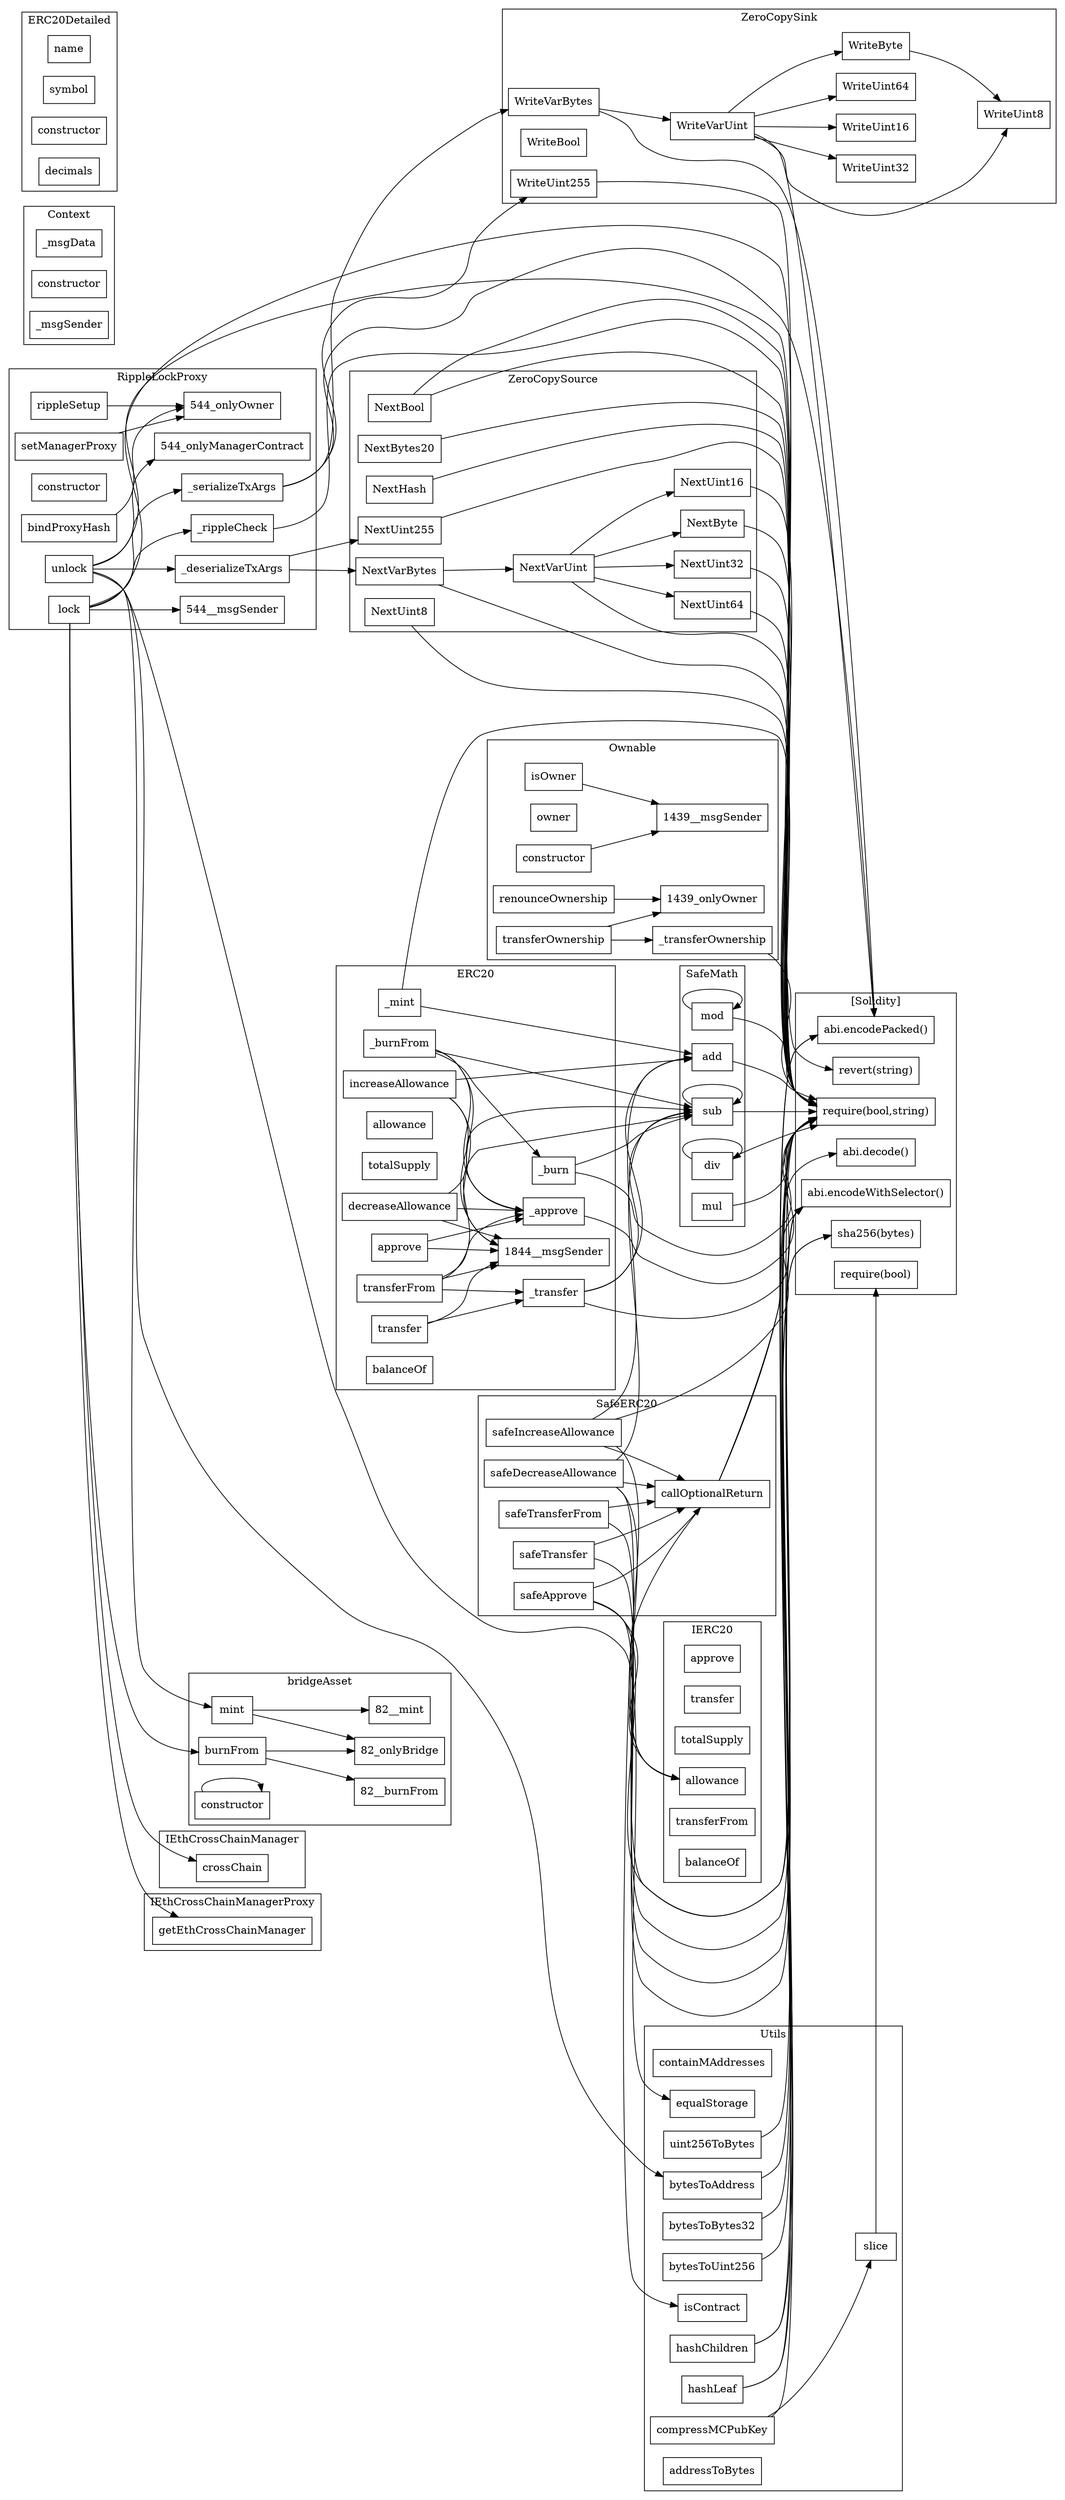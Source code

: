 strict digraph {
rankdir="LR"
node [shape=box]
subgraph cluster_2720_IERC20 {
label = "IERC20"
"2720_approve" [label="approve"]
"2720_transfer" [label="transfer"]
"2720_totalSupply" [label="totalSupply"]
"2720_allowance" [label="allowance"]
"2720_transferFrom" [label="transferFrom"]
"2720_balanceOf" [label="balanceOf"]
}subgraph cluster_2464_Context {
label = "Context"
"2464__msgData" [label="_msgData"]
"2464_constructor" [label="constructor"]
"2464__msgSender" [label="_msgSender"]
}subgraph cluster_544_RippleLockProxy {
label = "RippleLockProxy"
"544__deserializeTxArgs" [label="_deserializeTxArgs"]
"544__serializeTxArgs" [label="_serializeTxArgs"]
"544_unlock" [label="unlock"]
"544_rippleSetup" [label="rippleSetup"]
"544_constructor" [label="constructor"]
"544_setManagerProxy" [label="setManagerProxy"]
"544_bindProxyHash" [label="bindProxyHash"]
"544__rippleCheck" [label="_rippleCheck"]
"544_lock" [label="lock"]
"544_unlock" -> "544__deserializeTxArgs"
"544_unlock" -> "544_onlyManagerContract"
"544_setManagerProxy" -> "544_onlyOwner"
"544_rippleSetup" -> "544_onlyOwner"
"544_lock" -> "544__serializeTxArgs"
"544_lock" -> "544__rippleCheck"
"544_lock" -> "544__msgSender"
"544_bindProxyHash" -> "544_onlyOwner"
}subgraph cluster_2437_Utils {
label = "Utils"
"2437_containMAddresses" [label="containMAddresses"]
"2437_isContract" [label="isContract"]
"2437_bytesToAddress" [label="bytesToAddress"]
"2437_uint256ToBytes" [label="uint256ToBytes"]
"2437_hashLeaf" [label="hashLeaf"]
"2437_bytesToBytes32" [label="bytesToBytes32"]
"2437_slice" [label="slice"]
"2437_equalStorage" [label="equalStorage"]
"2437_hashChildren" [label="hashChildren"]
"2437_bytesToUint256" [label="bytesToUint256"]
"2437_compressMCPubKey" [label="compressMCPubKey"]
"2437_addressToBytes" [label="addressToBytes"]
"2437_compressMCPubKey" -> "2437_slice"
}subgraph cluster_2119_SafeERC20 {
label = "SafeERC20"
"2119_safeTransferFrom" [label="safeTransferFrom"]
"2119_safeDecreaseAllowance" [label="safeDecreaseAllowance"]
"2119_safeTransfer" [label="safeTransfer"]
"2119_safeApprove" [label="safeApprove"]
"2119_callOptionalReturn" [label="callOptionalReturn"]
"2119_safeIncreaseAllowance" [label="safeIncreaseAllowance"]
"2119_safeDecreaseAllowance" -> "2119_callOptionalReturn"
"2119_safeTransfer" -> "2119_callOptionalReturn"
"2119_safeApprove" -> "2119_callOptionalReturn"
"2119_safeTransferFrom" -> "2119_callOptionalReturn"
"2119_safeIncreaseAllowance" -> "2119_callOptionalReturn"
}subgraph cluster_1321_ZeroCopySource {
label = "ZeroCopySource"
"1321_NextUint64" [label="NextUint64"]
"1321_NextUint8" [label="NextUint8"]
"1321_NextVarBytes" [label="NextVarBytes"]
"1321_NextVarUint" [label="NextVarUint"]
"1321_NextUint32" [label="NextUint32"]
"1321_NextBytes20" [label="NextBytes20"]
"1321_NextByte" [label="NextByte"]
"1321_NextUint16" [label="NextUint16"]
"1321_NextHash" [label="NextHash"]
"1321_NextBool" [label="NextBool"]
"1321_NextUint255" [label="NextUint255"]
"1321_NextVarUint" -> "1321_NextUint64"
"1321_NextVarUint" -> "1321_NextUint16"
"1321_NextVarUint" -> "1321_NextUint32"
"1321_NextVarUint" -> "1321_NextByte"
"1321_NextVarBytes" -> "1321_NextVarUint"
}subgraph cluster_1902_ERC20Detailed {
label = "ERC20Detailed"
"1902_name" [label="name"]
"1902_symbol" [label="symbol"]
"1902_constructor" [label="constructor"]
"1902_decimals" [label="decimals"]
}subgraph cluster_560_IEthCrossChainManager {
label = "IEthCrossChainManager"
"560_crossChain" [label="crossChain"]
}subgraph cluster_82_bridgeAsset {
label = "bridgeAsset"
"82_burnFrom" [label="burnFrom"]
"82_mint" [label="mint"]
"82_constructor" [label="constructor"]
"82_burnFrom" -> "82__burnFrom"
"82_mint" -> "82_onlyBridge"
"82_burnFrom" -> "82_onlyBridge"
"82_mint" -> "82__mint"
"82_constructor" -> "82_constructor"
}subgraph cluster_1844_ERC20 {
label = "ERC20"
"1844_transferFrom" [label="transferFrom"]
"1844_approve" [label="approve"]
"1844_increaseAllowance" [label="increaseAllowance"]
"1844_allowance" [label="allowance"]
"1844_totalSupply" [label="totalSupply"]
"1844__burn" [label="_burn"]
"1844_decreaseAllowance" [label="decreaseAllowance"]
"1844__mint" [label="_mint"]
"1844_transfer" [label="transfer"]
"1844__burnFrom" [label="_burnFrom"]
"1844__transfer" [label="_transfer"]
"1844__approve" [label="_approve"]
"1844_balanceOf" [label="balanceOf"]
"1844_approve" -> "1844__msgSender"
"1844_increaseAllowance" -> "1844__approve"
"1844_transferFrom" -> "1844__approve"
"1844_decreaseAllowance" -> "1844__approve"
"1844_increaseAllowance" -> "1844__msgSender"
"1844_transferFrom" -> "1844__transfer"
"1844_transfer" -> "1844__msgSender"
"1844_decreaseAllowance" -> "1844__msgSender"
"1844__burnFrom" -> "1844__msgSender"
"1844_transferFrom" -> "1844__msgSender"
"1844__burnFrom" -> "1844__approve"
"1844_transfer" -> "1844__transfer"
"1844__burnFrom" -> "1844__burn"
"1844_approve" -> "1844__approve"
}subgraph cluster_568_IEthCrossChainManagerProxy {
label = "IEthCrossChainManagerProxy"
"568_getEthCrossChainManager" [label="getEthCrossChainManager"]
}subgraph cluster_2651_SafeMath {
label = "SafeMath"
"2651_mod" [label="mod"]
"2651_add" [label="add"]
"2651_sub" [label="sub"]
"2651_div" [label="div"]
"2651_mul" [label="mul"]
"2651_mod" -> "2651_mod"
"2651_sub" -> "2651_sub"
"2651_div" -> "2651_div"
}subgraph cluster_765_ZeroCopySink {
label = "ZeroCopySink"
"765_WriteUint8" [label="WriteUint8"]
"765_WriteByte" [label="WriteByte"]
"765_WriteVarBytes" [label="WriteVarBytes"]
"765_WriteUint32" [label="WriteUint32"]
"765_WriteBool" [label="WriteBool"]
"765_WriteUint255" [label="WriteUint255"]
"765_WriteUint16" [label="WriteUint16"]
"765_WriteUint64" [label="WriteUint64"]
"765_WriteVarUint" [label="WriteVarUint"]
"765_WriteByte" -> "765_WriteUint8"
"765_WriteVarBytes" -> "765_WriteVarUint"
"765_WriteVarUint" -> "765_WriteByte"
"765_WriteVarUint" -> "765_WriteUint32"
"765_WriteVarUint" -> "765_WriteUint16"
"765_WriteVarUint" -> "765_WriteUint64"
"765_WriteVarUint" -> "765_WriteUint8"
}subgraph cluster_1439_Ownable {
label = "Ownable"
"1439_isOwner" [label="isOwner"]
"1439_owner" [label="owner"]
"1439_renounceOwnership" [label="renounceOwnership"]
"1439__transferOwnership" [label="_transferOwnership"]
"1439_transferOwnership" [label="transferOwnership"]
"1439_constructor" [label="constructor"]
"1439_transferOwnership" -> "1439__transferOwnership"
"1439_constructor" -> "1439__msgSender"
"1439_transferOwnership" -> "1439_onlyOwner"
"1439_renounceOwnership" -> "1439_onlyOwner"
"1439_isOwner" -> "1439__msgSender"
}subgraph cluster_solidity {
label = "[Solidity]"
"abi.encodePacked()" 
"require(bool,string)" 
"abi.decode()" 
"require(bool)" 
"sha256(bytes)" 
"revert(string)" 
"abi.encodeWithSelector()" 
"2437_bytesToAddress" -> "require(bool,string)"
"2119_safeApprove" -> "abi.encodeWithSelector()"
"2437_uint256ToBytes" -> "require(bool,string)"
"2437_bytesToUint256" -> "require(bool,string)"
"2437_hashLeaf" -> "sha256(bytes)"
"1321_NextUint8" -> "require(bool,string)"
"2651_add" -> "require(bool,string)"
"544__rippleCheck" -> "require(bool,string)"
"544_lock" -> "require(bool,string)"
"1321_NextUint32" -> "require(bool,string)"
"544__serializeTxArgs" -> "abi.encodePacked()"
"765_WriteUint255" -> "require(bool,string)"
"1321_NextHash" -> "require(bool,string)"
"2119_safeDecreaseAllowance" -> "abi.encodeWithSelector()"
"2437_slice" -> "require(bool)"
"2119_callOptionalReturn" -> "abi.decode()"
"1439__transferOwnership" -> "require(bool,string)"
"1321_NextUint255" -> "require(bool,string)"
"1844__transfer" -> "require(bool,string)"
"2651_mul" -> "require(bool,string)"
"2119_safeTransfer" -> "abi.encodeWithSelector()"
"1321_NextBool" -> "revert(string)"
"1321_NextBytes20" -> "require(bool,string)"
"2651_mod" -> "require(bool,string)"
"2119_callOptionalReturn" -> "require(bool,string)"
"1321_NextByte" -> "require(bool,string)"
"2119_safeApprove" -> "require(bool,string)"
"1321_NextUint64" -> "require(bool,string)"
"1321_NextBool" -> "require(bool,string)"
"2437_hashLeaf" -> "abi.encodePacked()"
"765_WriteVarUint" -> "abi.encodePacked()"
"2119_safeTransferFrom" -> "abi.encodeWithSelector()"
"765_WriteVarBytes" -> "abi.encodePacked()"
"2437_hashChildren" -> "sha256(bytes)"
"2437_compressMCPubKey" -> "require(bool,string)"
"1844__burn" -> "require(bool,string)"
"544_unlock" -> "require(bool,string)"
"1321_NextVarUint" -> "require(bool,string)"
"2119_safeIncreaseAllowance" -> "abi.encodeWithSelector()"
"2437_bytesToBytes32" -> "require(bool,string)"
"1844__mint" -> "require(bool,string)"
"1321_NextVarBytes" -> "require(bool,string)"
"1844__approve" -> "require(bool,string)"
"2651_sub" -> "require(bool,string)"
"1321_NextUint16" -> "require(bool,string)"
"2651_div" -> "require(bool,string)"
"2437_hashChildren" -> "abi.encodePacked()"
}"1844__mint" -> "2651_add"
"1844__burn" -> "2651_sub"
"544__deserializeTxArgs" -> "1321_NextVarBytes"
"2119_safeApprove" -> "2720_allowance"
"544__serializeTxArgs" -> "765_WriteVarBytes"
"1844_transferFrom" -> "2651_sub"
"1844__burnFrom" -> "2651_sub"
"2119_safeDecreaseAllowance" -> "2651_sub"
"2119_safeDecreaseAllowance" -> "2720_allowance"
"1844_decreaseAllowance" -> "2651_sub"
"1844_increaseAllowance" -> "2651_add"
"544_lock" -> "82_burnFrom"
"544__serializeTxArgs" -> "765_WriteUint255"
"1844__transfer" -> "2651_add"
"544_unlock" -> "82_mint"
"2119_safeIncreaseAllowance" -> "2720_allowance"
"544__deserializeTxArgs" -> "1321_NextUint255"
"544_lock" -> "560_crossChain"
"544_unlock" -> "2437_bytesToAddress"
"2119_safeIncreaseAllowance" -> "2651_add"
"1844__transfer" -> "2651_sub"
"544_lock" -> "568_getEthCrossChainManager"
"2119_callOptionalReturn" -> "2437_isContract"
"544_unlock" -> "2437_equalStorage"
}